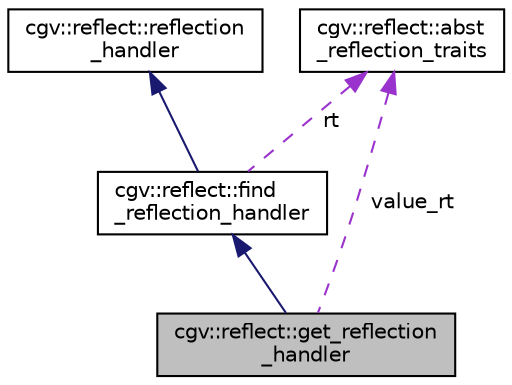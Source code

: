 digraph "cgv::reflect::get_reflection_handler"
{
  bgcolor="transparent";
  edge [fontname="Helvetica",fontsize="10",labelfontname="Helvetica",labelfontsize="10"];
  node [fontname="Helvetica",fontsize="10",shape=record];
  Node1 [label="cgv::reflect::get_reflection\l_handler",height=0.2,width=0.4,color="black", fillcolor="grey75", style="filled", fontcolor="black"];
  Node2 -> Node1 [dir="back",color="midnightblue",fontsize="10",style="solid",fontname="Helvetica"];
  Node2 [label="cgv::reflect::find\l_reflection_handler",height=0.2,width=0.4,color="black",URL="$a00206.html"];
  Node3 -> Node2 [dir="back",color="midnightblue",fontsize="10",style="solid",fontname="Helvetica"];
  Node3 [label="cgv::reflect::reflection\l_handler",height=0.2,width=0.4,color="black",URL="$a00210.html"];
  Node4 -> Node2 [dir="back",color="darkorchid3",fontsize="10",style="dashed",label=" rt" ,fontname="Helvetica"];
  Node4 [label="cgv::reflect::abst\l_reflection_traits",height=0.2,width=0.4,color="black",URL="$a00200.html",tooltip="abstract interface for type reflection with basic type management and optional string conversion ..."];
  Node4 -> Node1 [dir="back",color="darkorchid3",fontsize="10",style="dashed",label=" value_rt" ,fontname="Helvetica"];
}
